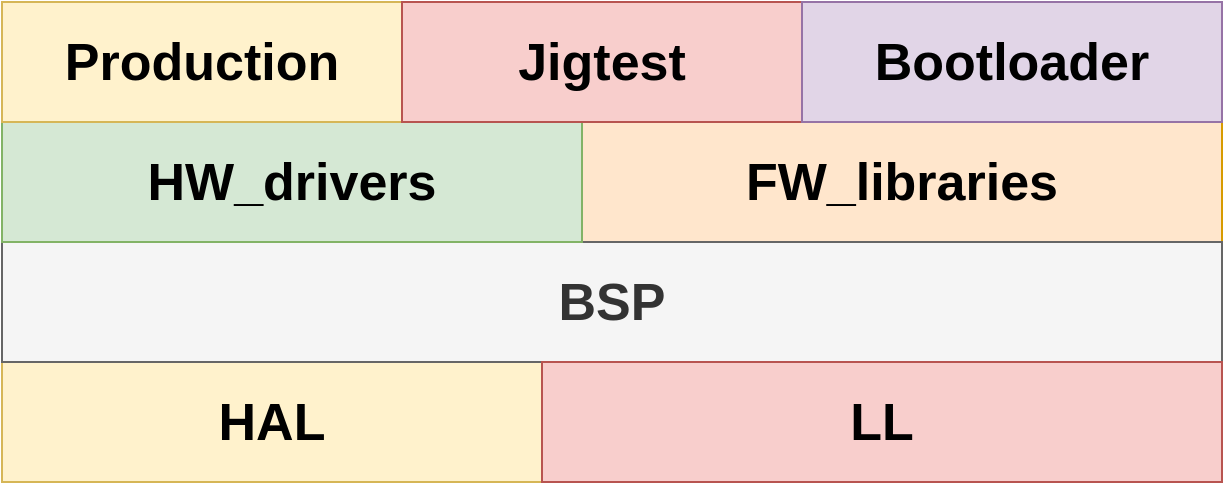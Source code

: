 <mxfile version="15.3.7" type="device"><diagram id="YuqruOhVIJZnSrWdYlYj" name="Page-1"><mxGraphModel dx="1422" dy="762" grid="1" gridSize="10" guides="1" tooltips="1" connect="1" arrows="1" fold="1" page="1" pageScale="1" pageWidth="850" pageHeight="1100" math="0" shadow="0"><root><mxCell id="0"/><mxCell id="1" parent="0"/><mxCell id="_JB58FJn-XDWGvN0JiC_-1" value="HAL" style="rounded=0;whiteSpace=wrap;html=1;fontSize=26;fontStyle=1;fillColor=#fff2cc;strokeColor=#d6b656;" vertex="1" parent="1"><mxGeometry x="100" y="610" width="270" height="60" as="geometry"/></mxCell><mxCell id="_JB58FJn-XDWGvN0JiC_-2" value="FW_libraries" style="rounded=0;whiteSpace=wrap;html=1;fontSize=26;fontStyle=1;fillColor=#ffe6cc;strokeColor=#d79b00;" vertex="1" parent="1"><mxGeometry x="390" y="490" width="320" height="60" as="geometry"/></mxCell><mxCell id="_JB58FJn-XDWGvN0JiC_-3" value="BSP" style="rounded=0;whiteSpace=wrap;html=1;fontSize=26;fontStyle=1;fillColor=#f5f5f5;strokeColor=#666666;fontColor=#333333;" vertex="1" parent="1"><mxGeometry x="100" y="550" width="610" height="60" as="geometry"/></mxCell><mxCell id="_JB58FJn-XDWGvN0JiC_-4" value="HW_drivers" style="rounded=0;whiteSpace=wrap;html=1;fontSize=26;fontStyle=1;fillColor=#d5e8d4;strokeColor=#82b366;" vertex="1" parent="1"><mxGeometry x="100" y="490" width="290" height="60" as="geometry"/></mxCell><mxCell id="_JB58FJn-XDWGvN0JiC_-6" value="Production" style="rounded=0;whiteSpace=wrap;html=1;fontSize=26;fontStyle=1;fillColor=#fff2cc;strokeColor=#d6b656;" vertex="1" parent="1"><mxGeometry x="100" y="430" width="200" height="60" as="geometry"/></mxCell><mxCell id="_JB58FJn-XDWGvN0JiC_-7" value="Jigtest" style="rounded=0;whiteSpace=wrap;html=1;fontSize=26;fontStyle=1;fillColor=#f8cecc;strokeColor=#b85450;" vertex="1" parent="1"><mxGeometry x="300" y="430" width="200" height="60" as="geometry"/></mxCell><mxCell id="_JB58FJn-XDWGvN0JiC_-8" value="Bootloader" style="rounded=0;whiteSpace=wrap;html=1;fontSize=26;fontStyle=1;fillColor=#e1d5e7;strokeColor=#9673a6;" vertex="1" parent="1"><mxGeometry x="500" y="430" width="210" height="60" as="geometry"/></mxCell><mxCell id="_JB58FJn-XDWGvN0JiC_-9" value="LL" style="rounded=0;whiteSpace=wrap;html=1;fontSize=26;fontStyle=1;fillColor=#f8cecc;strokeColor=#b85450;" vertex="1" parent="1"><mxGeometry x="370" y="610" width="340" height="60" as="geometry"/></mxCell></root></mxGraphModel></diagram></mxfile>
